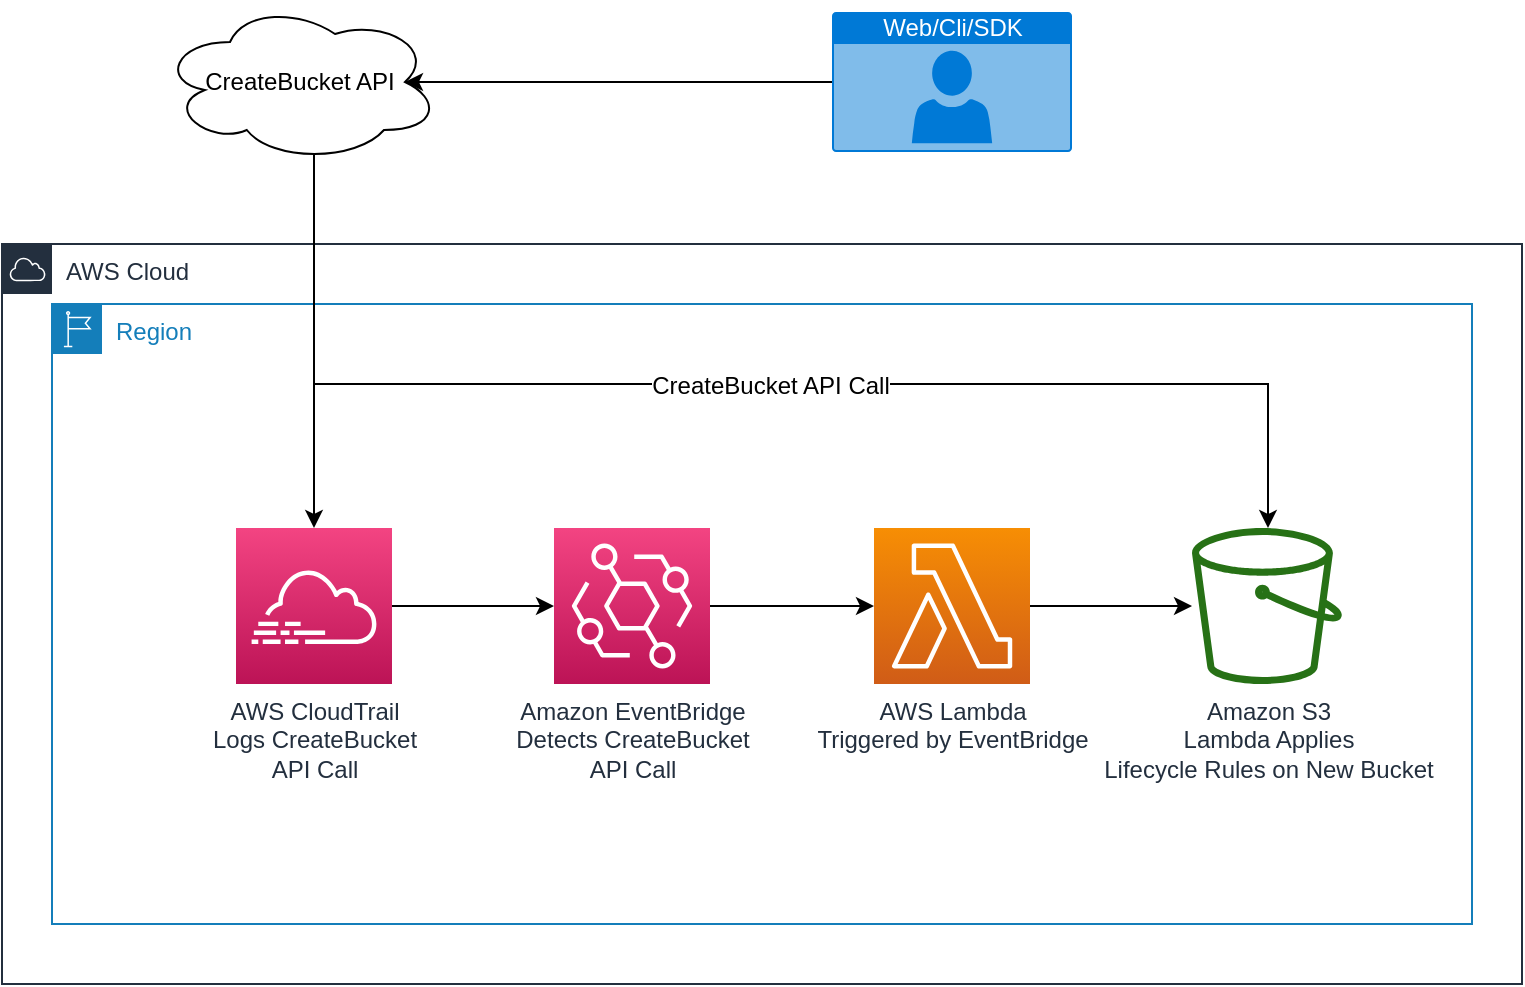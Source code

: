 <mxfile version="12.4.8" type="device"><diagram id="0UFcSNKpHSTYjfdnGGv6" name="Page-1"><mxGraphModel dx="1426" dy="767" grid="0" gridSize="10" guides="1" tooltips="1" connect="1" arrows="1" fold="1" page="1" pageScale="1" pageWidth="850" pageHeight="1100" math="0" shadow="0"><root><mxCell id="0"/><mxCell id="1" parent="0"/><mxCell id="Itsfmhv8ITEqRZhPFGA5-2" value="AWS Cloud" style="points=[[0,0],[0.25,0],[0.5,0],[0.75,0],[1,0],[1,0.25],[1,0.5],[1,0.75],[1,1],[0.75,1],[0.5,1],[0.25,1],[0,1],[0,0.75],[0,0.5],[0,0.25]];outlineConnect=0;gradientColor=none;html=1;whiteSpace=wrap;fontSize=12;fontStyle=0;shape=mxgraph.aws4.group;grIcon=mxgraph.aws4.group_aws_cloud;strokeColor=#232F3E;fillColor=none;verticalAlign=top;align=left;spacingLeft=30;fontColor=#232F3E;dashed=0;" parent="1" vertex="1"><mxGeometry x="45" y="140" width="760" height="370" as="geometry"/></mxCell><mxCell id="Itsfmhv8ITEqRZhPFGA5-3" value="Region" style="points=[[0,0],[0.25,0],[0.5,0],[0.75,0],[1,0],[1,0.25],[1,0.5],[1,0.75],[1,1],[0.75,1],[0.5,1],[0.25,1],[0,1],[0,0.75],[0,0.5],[0,0.25]];outlineConnect=0;gradientColor=none;html=1;whiteSpace=wrap;fontSize=12;fontStyle=0;shape=mxgraph.aws4.group;grIcon=mxgraph.aws4.group_region;strokeColor=#147EBA;fillColor=none;verticalAlign=top;align=left;spacingLeft=30;fontColor=#147EBA;dashed=0;" parent="1" vertex="1"><mxGeometry x="70" y="170" width="710" height="310" as="geometry"/></mxCell><mxCell id="Itsfmhv8ITEqRZhPFGA5-4" value="&lt;div&gt;Amazon S3&lt;/div&gt;&lt;div&gt;Lambda Applies&lt;/div&gt;&lt;div&gt;Lifecycle Rules on New Bucket&lt;br&gt;&lt;/div&gt;" style="outlineConnect=0;fontColor=#232F3E;gradientColor=none;fillColor=#277116;strokeColor=none;dashed=0;verticalLabelPosition=bottom;verticalAlign=top;align=center;html=1;fontSize=12;fontStyle=0;aspect=fixed;pointerEvents=1;shape=mxgraph.aws4.bucket;" parent="1" vertex="1"><mxGeometry x="640" y="282" width="75" height="78" as="geometry"/></mxCell><mxCell id="Itsfmhv8ITEqRZhPFGA5-18" style="edgeStyle=orthogonalEdgeStyle;rounded=0;orthogonalLoop=1;jettySize=auto;html=1;exitX=0.55;exitY=0.95;exitDx=0;exitDy=0;exitPerimeter=0;" parent="1" source="Itsfmhv8ITEqRZhPFGA5-5" target="Itsfmhv8ITEqRZhPFGA5-14" edge="1"><mxGeometry relative="1" as="geometry"/></mxCell><mxCell id="Itsfmhv8ITEqRZhPFGA5-32" style="edgeStyle=orthogonalEdgeStyle;rounded=0;orthogonalLoop=1;jettySize=auto;html=1;exitX=0.55;exitY=0.95;exitDx=0;exitDy=0;exitPerimeter=0;" parent="1" source="Itsfmhv8ITEqRZhPFGA5-5" target="Itsfmhv8ITEqRZhPFGA5-4" edge="1"><mxGeometry relative="1" as="geometry"><Array as="points"><mxPoint x="201" y="210"/><mxPoint x="678" y="210"/></Array></mxGeometry></mxCell><mxCell id="Itsfmhv8ITEqRZhPFGA5-33" value="CreateBucket API Call" style="text;html=1;align=center;verticalAlign=middle;resizable=0;points=[];labelBackgroundColor=#ffffff;" parent="Itsfmhv8ITEqRZhPFGA5-32" vertex="1" connectable="0"><mxGeometry x="0.033" y="-1" relative="1" as="geometry"><mxPoint as="offset"/></mxGeometry></mxCell><mxCell id="Itsfmhv8ITEqRZhPFGA5-5" value="CreateBucket API" style="ellipse;shape=cloud;whiteSpace=wrap;html=1;" parent="1" vertex="1"><mxGeometry x="124" y="19" width="140" height="80" as="geometry"/></mxCell><mxCell id="Itsfmhv8ITEqRZhPFGA5-8" style="edgeStyle=orthogonalEdgeStyle;rounded=0;orthogonalLoop=1;jettySize=auto;html=1;exitX=0;exitY=0.5;exitDx=0;exitDy=0;exitPerimeter=0;entryX=0.875;entryY=0.5;entryDx=0;entryDy=0;entryPerimeter=0;" parent="1" source="Itsfmhv8ITEqRZhPFGA5-6" target="Itsfmhv8ITEqRZhPFGA5-5" edge="1"><mxGeometry relative="1" as="geometry"/></mxCell><mxCell id="Itsfmhv8ITEqRZhPFGA5-6" value="Web/Cli/SDK" style="html=1;strokeColor=none;fillColor=#0079D6;labelPosition=center;verticalLabelPosition=middle;verticalAlign=top;align=center;fontSize=12;outlineConnect=0;spacingTop=-6;fontColor=#FFFFFF;shape=mxgraph.sitemap.user;" parent="1" vertex="1"><mxGeometry x="460" y="24" width="120" height="70" as="geometry"/></mxCell><mxCell id="Itsfmhv8ITEqRZhPFGA5-20" style="edgeStyle=orthogonalEdgeStyle;rounded=0;orthogonalLoop=1;jettySize=auto;html=1;" parent="1" source="Itsfmhv8ITEqRZhPFGA5-14" target="Itsfmhv8ITEqRZhPFGA5-15" edge="1"><mxGeometry relative="1" as="geometry"/></mxCell><mxCell id="Itsfmhv8ITEqRZhPFGA5-14" value="&lt;div&gt;AWS CloudTrail&lt;/div&gt;&lt;div&gt;Logs CreateBucket&lt;/div&gt;&lt;div&gt;API Call&lt;br&gt;&lt;/div&gt;" style="outlineConnect=0;fontColor=#232F3E;gradientColor=#F34482;gradientDirection=north;fillColor=#BC1356;strokeColor=#ffffff;dashed=0;verticalLabelPosition=bottom;verticalAlign=top;align=center;html=1;fontSize=12;fontStyle=0;aspect=fixed;shape=mxgraph.aws4.resourceIcon;resIcon=mxgraph.aws4.cloudtrail;" parent="1" vertex="1"><mxGeometry x="162" y="282" width="78" height="78" as="geometry"/></mxCell><mxCell id="Itsfmhv8ITEqRZhPFGA5-30" style="edgeStyle=orthogonalEdgeStyle;rounded=0;orthogonalLoop=1;jettySize=auto;html=1;" parent="1" source="Itsfmhv8ITEqRZhPFGA5-15" target="Itsfmhv8ITEqRZhPFGA5-16" edge="1"><mxGeometry relative="1" as="geometry"/></mxCell><mxCell id="Itsfmhv8ITEqRZhPFGA5-15" value="&lt;div&gt;Amazon EventBridge&lt;/div&gt;&lt;div&gt;Detects CreateBucket&lt;/div&gt;&lt;div&gt;API Call&lt;br&gt;&lt;/div&gt;" style="outlineConnect=0;fontColor=#232F3E;gradientColor=#F34482;gradientDirection=north;fillColor=#BC1356;strokeColor=#ffffff;dashed=0;verticalLabelPosition=bottom;verticalAlign=top;align=center;html=1;fontSize=12;fontStyle=0;aspect=fixed;shape=mxgraph.aws4.resourceIcon;resIcon=mxgraph.aws4.eventbridge;" parent="1" vertex="1"><mxGeometry x="321" y="282" width="78" height="78" as="geometry"/></mxCell><mxCell id="Itsfmhv8ITEqRZhPFGA5-31" style="edgeStyle=orthogonalEdgeStyle;rounded=0;orthogonalLoop=1;jettySize=auto;html=1;" parent="1" source="Itsfmhv8ITEqRZhPFGA5-16" target="Itsfmhv8ITEqRZhPFGA5-4" edge="1"><mxGeometry relative="1" as="geometry"/></mxCell><mxCell id="Itsfmhv8ITEqRZhPFGA5-16" value="&lt;div&gt;AWS Lambda&lt;/div&gt;&lt;div&gt;Triggered by EventBridge&lt;br&gt;&lt;/div&gt;" style="outlineConnect=0;fontColor=#232F3E;gradientColor=#F78E04;gradientDirection=north;fillColor=#D05C17;strokeColor=#ffffff;dashed=0;verticalLabelPosition=bottom;verticalAlign=top;align=center;html=1;fontSize=12;fontStyle=0;aspect=fixed;shape=mxgraph.aws4.resourceIcon;resIcon=mxgraph.aws4.lambda;" parent="1" vertex="1"><mxGeometry x="481" y="282" width="78" height="78" as="geometry"/></mxCell></root></mxGraphModel></diagram></mxfile>